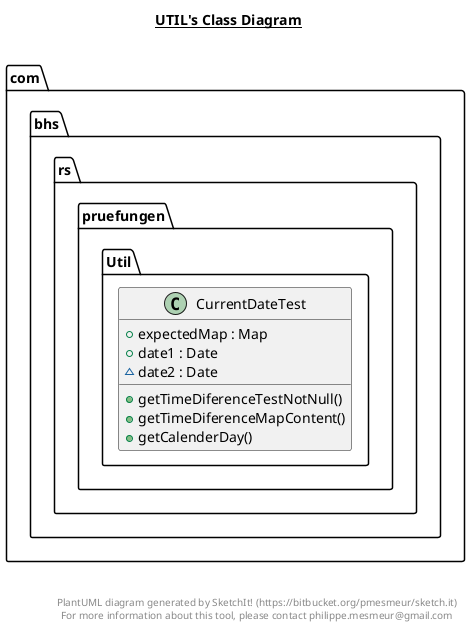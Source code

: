 @startuml

title __UTIL's Class Diagram__\n

  package com.bhs.rs.pruefungen {
    package com.bhs.rs.pruefungen.Util {
      class CurrentDateTest {
          + expectedMap : Map
          + date1 : Date
          ~ date2 : Date
          + getTimeDiferenceTestNotNull()
          + getTimeDiferenceMapContent()
          + getCalenderDay()
      }
    }
  }
  



right footer


PlantUML diagram generated by SketchIt! (https://bitbucket.org/pmesmeur/sketch.it)
For more information about this tool, please contact philippe.mesmeur@gmail.com
endfooter

@enduml
